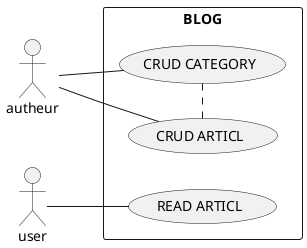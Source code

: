 @startuml
left to right direction
actor "autheur" as us
actor "user" as ad
rectangle BLOG {

  usecase "CRUD ARTICL" as UC1
  usecase "CRUD CATEGORY" as UC3
  usecase "READ ARTICL" as UC2

}
us -- UC1
us -- UC3
ad -- UC2
UC1 . UC3 

@enduml